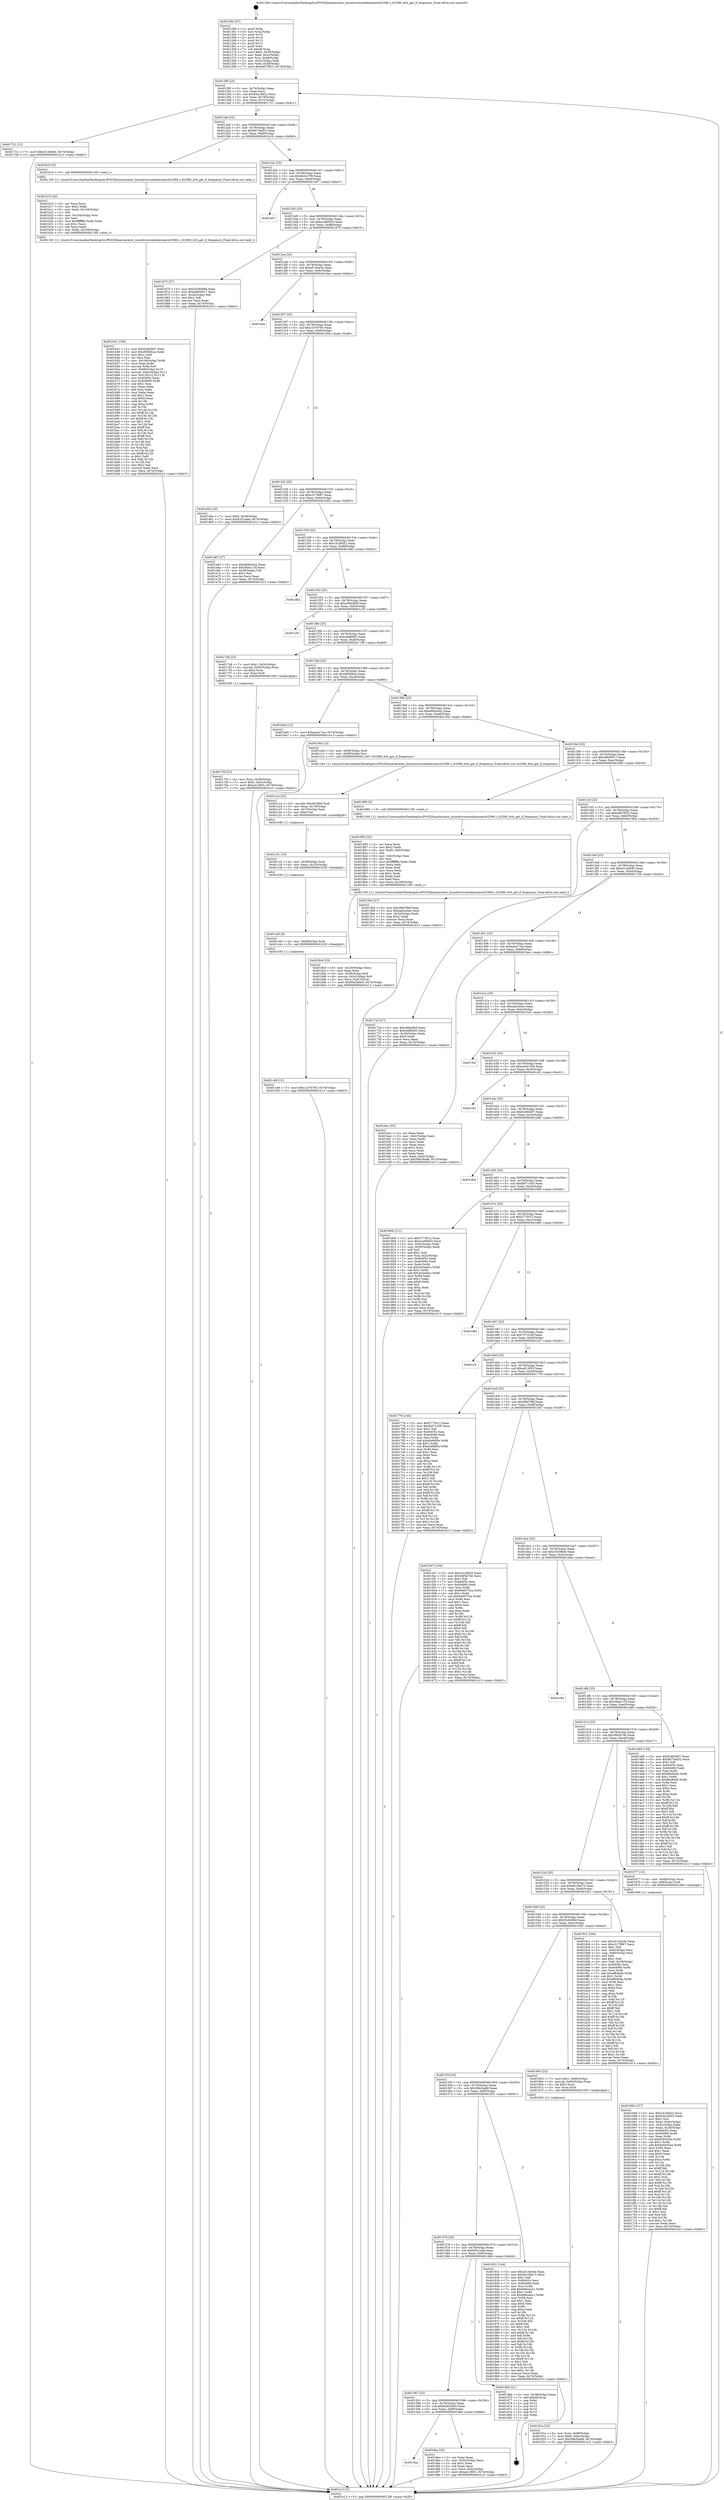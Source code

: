 digraph "0x401260" {
  label = "0x401260 (/mnt/c/Users/mathe/Desktop/tcc/POCII/binaries/extr_linuxdriversmediatunersfc2580.c_fc2580_dvb_get_if_frequency_Final-ollvm.out::main(0))"
  labelloc = "t"
  node[shape=record]

  Entry [label="",width=0.3,height=0.3,shape=circle,fillcolor=black,style=filled]
  "0x40128f" [label="{
     0x40128f [23]\l
     | [instrs]\l
     &nbsp;&nbsp;0x40128f \<+3\>: mov -0x74(%rbp),%eax\l
     &nbsp;&nbsp;0x401292 \<+2\>: mov %eax,%ecx\l
     &nbsp;&nbsp;0x401294 \<+6\>: sub $0x83a16922,%ecx\l
     &nbsp;&nbsp;0x40129a \<+3\>: mov %eax,-0x78(%rbp)\l
     &nbsp;&nbsp;0x40129d \<+3\>: mov %ecx,-0x7c(%rbp)\l
     &nbsp;&nbsp;0x4012a0 \<+6\>: je 0000000000401721 \<main+0x4c1\>\l
  }"]
  "0x401721" [label="{
     0x401721 [12]\l
     | [instrs]\l
     &nbsp;&nbsp;0x401721 \<+7\>: movl $0xe314e0d0,-0x74(%rbp)\l
     &nbsp;&nbsp;0x401728 \<+5\>: jmp 0000000000401e13 \<main+0xbb3\>\l
  }"]
  "0x4012a6" [label="{
     0x4012a6 [22]\l
     | [instrs]\l
     &nbsp;&nbsp;0x4012a6 \<+5\>: jmp 00000000004012ab \<main+0x4b\>\l
     &nbsp;&nbsp;0x4012ab \<+3\>: mov -0x78(%rbp),%eax\l
     &nbsp;&nbsp;0x4012ae \<+5\>: sub $0x8b73ad52,%eax\l
     &nbsp;&nbsp;0x4012b3 \<+3\>: mov %eax,-0x80(%rbp)\l
     &nbsp;&nbsp;0x4012b6 \<+6\>: je 0000000000401b10 \<main+0x8b0\>\l
  }"]
  Exit [label="",width=0.3,height=0.3,shape=circle,fillcolor=black,style=filled,peripheries=2]
  "0x401b10" [label="{
     0x401b10 [5]\l
     | [instrs]\l
     &nbsp;&nbsp;0x401b10 \<+5\>: call 0000000000401160 \<next_i\>\l
     | [calls]\l
     &nbsp;&nbsp;0x401160 \{1\} (/mnt/c/Users/mathe/Desktop/tcc/POCII/binaries/extr_linuxdriversmediatunersfc2580.c_fc2580_dvb_get_if_frequency_Final-ollvm.out::next_i)\l
  }"]
  "0x4012bc" [label="{
     0x4012bc [25]\l
     | [instrs]\l
     &nbsp;&nbsp;0x4012bc \<+5\>: jmp 00000000004012c1 \<main+0x61\>\l
     &nbsp;&nbsp;0x4012c1 \<+3\>: mov -0x78(%rbp),%eax\l
     &nbsp;&nbsp;0x4012c4 \<+5\>: sub $0x8d3c27f9,%eax\l
     &nbsp;&nbsp;0x4012c9 \<+6\>: mov %eax,-0x84(%rbp)\l
     &nbsp;&nbsp;0x4012cf \<+6\>: je 0000000000401e07 \<main+0xba7\>\l
  }"]
  "0x401c49" [label="{
     0x401c49 [12]\l
     | [instrs]\l
     &nbsp;&nbsp;0x401c49 \<+7\>: movl $0xc1b76793,-0x74(%rbp)\l
     &nbsp;&nbsp;0x401c50 \<+5\>: jmp 0000000000401e13 \<main+0xbb3\>\l
  }"]
  "0x401e07" [label="{
     0x401e07\l
  }", style=dashed]
  "0x4012d5" [label="{
     0x4012d5 [25]\l
     | [instrs]\l
     &nbsp;&nbsp;0x4012d5 \<+5\>: jmp 00000000004012da \<main+0x7a\>\l
     &nbsp;&nbsp;0x4012da \<+3\>: mov -0x78(%rbp),%eax\l
     &nbsp;&nbsp;0x4012dd \<+5\>: sub $0xa1a80820,%eax\l
     &nbsp;&nbsp;0x4012e2 \<+6\>: mov %eax,-0x88(%rbp)\l
     &nbsp;&nbsp;0x4012e8 \<+6\>: je 0000000000401875 \<main+0x615\>\l
  }"]
  "0x401c40" [label="{
     0x401c40 [9]\l
     | [instrs]\l
     &nbsp;&nbsp;0x401c40 \<+4\>: mov -0x68(%rbp),%rdi\l
     &nbsp;&nbsp;0x401c44 \<+5\>: call 0000000000401030 \<free@plt\>\l
     | [calls]\l
     &nbsp;&nbsp;0x401030 \{1\} (unknown)\l
  }"]
  "0x401875" [label="{
     0x401875 [27]\l
     | [instrs]\l
     &nbsp;&nbsp;0x401875 \<+5\>: mov $0x55c8408d,%eax\l
     &nbsp;&nbsp;0x40187a \<+5\>: mov $0xd4600617,%ecx\l
     &nbsp;&nbsp;0x40187f \<+3\>: mov -0x2a(%rbp),%dl\l
     &nbsp;&nbsp;0x401882 \<+3\>: test $0x1,%dl\l
     &nbsp;&nbsp;0x401885 \<+3\>: cmovne %ecx,%eax\l
     &nbsp;&nbsp;0x401888 \<+3\>: mov %eax,-0x74(%rbp)\l
     &nbsp;&nbsp;0x40188b \<+5\>: jmp 0000000000401e13 \<main+0xbb3\>\l
  }"]
  "0x4012ee" [label="{
     0x4012ee [25]\l
     | [instrs]\l
     &nbsp;&nbsp;0x4012ee \<+5\>: jmp 00000000004012f3 \<main+0x93\>\l
     &nbsp;&nbsp;0x4012f3 \<+3\>: mov -0x78(%rbp),%eax\l
     &nbsp;&nbsp;0x4012f6 \<+5\>: sub $0xa515e43e,%eax\l
     &nbsp;&nbsp;0x4012fb \<+6\>: mov %eax,-0x8c(%rbp)\l
     &nbsp;&nbsp;0x401301 \<+6\>: je 0000000000401daa \<main+0xb4a\>\l
  }"]
  "0x401c31" [label="{
     0x401c31 [15]\l
     | [instrs]\l
     &nbsp;&nbsp;0x401c31 \<+4\>: mov -0x58(%rbp),%rdi\l
     &nbsp;&nbsp;0x401c35 \<+6\>: mov %eax,-0x10c(%rbp)\l
     &nbsp;&nbsp;0x401c3b \<+5\>: call 0000000000401030 \<free@plt\>\l
     | [calls]\l
     &nbsp;&nbsp;0x401030 \{1\} (unknown)\l
  }"]
  "0x401daa" [label="{
     0x401daa\l
  }", style=dashed]
  "0x401307" [label="{
     0x401307 [25]\l
     | [instrs]\l
     &nbsp;&nbsp;0x401307 \<+5\>: jmp 000000000040130c \<main+0xac\>\l
     &nbsp;&nbsp;0x40130c \<+3\>: mov -0x78(%rbp),%eax\l
     &nbsp;&nbsp;0x40130f \<+5\>: sub $0xc1b76793,%eax\l
     &nbsp;&nbsp;0x401314 \<+6\>: mov %eax,-0x90(%rbp)\l
     &nbsp;&nbsp;0x40131a \<+6\>: je 0000000000401d5a \<main+0xafa\>\l
  }"]
  "0x401c1a" [label="{
     0x401c1a [23]\l
     | [instrs]\l
     &nbsp;&nbsp;0x401c1a \<+10\>: movabs $0x4020b6,%rdi\l
     &nbsp;&nbsp;0x401c24 \<+3\>: mov %eax,-0x70(%rbp)\l
     &nbsp;&nbsp;0x401c27 \<+3\>: mov -0x70(%rbp),%esi\l
     &nbsp;&nbsp;0x401c2a \<+2\>: mov $0x0,%al\l
     &nbsp;&nbsp;0x401c2c \<+5\>: call 0000000000401040 \<printf@plt\>\l
     | [calls]\l
     &nbsp;&nbsp;0x401040 \{1\} (unknown)\l
  }"]
  "0x401d5a" [label="{
     0x401d5a [19]\l
     | [instrs]\l
     &nbsp;&nbsp;0x401d5a \<+7\>: movl $0x0,-0x38(%rbp)\l
     &nbsp;&nbsp;0x401d61 \<+7\>: movl $0x62f1cada,-0x74(%rbp)\l
     &nbsp;&nbsp;0x401d68 \<+5\>: jmp 0000000000401e13 \<main+0xbb3\>\l
  }"]
  "0x401320" [label="{
     0x401320 [25]\l
     | [instrs]\l
     &nbsp;&nbsp;0x401320 \<+5\>: jmp 0000000000401325 \<main+0xc5\>\l
     &nbsp;&nbsp;0x401325 \<+3\>: mov -0x78(%rbp),%eax\l
     &nbsp;&nbsp;0x401328 \<+5\>: sub $0xc217f687,%eax\l
     &nbsp;&nbsp;0x40132d \<+6\>: mov %eax,-0x94(%rbp)\l
     &nbsp;&nbsp;0x401333 \<+6\>: je 0000000000401a65 \<main+0x805\>\l
  }"]
  "0x401b41" [label="{
     0x401b41 [159]\l
     | [instrs]\l
     &nbsp;&nbsp;0x401b41 \<+5\>: mov $0xf2483b97,%ecx\l
     &nbsp;&nbsp;0x401b46 \<+5\>: mov $0xd0f26bca,%edx\l
     &nbsp;&nbsp;0x401b4b \<+3\>: mov $0x1,%dil\l
     &nbsp;&nbsp;0x401b4e \<+2\>: xor %esi,%esi\l
     &nbsp;&nbsp;0x401b50 \<+7\>: mov -0x108(%rbp),%r8d\l
     &nbsp;&nbsp;0x401b57 \<+4\>: imul %eax,%r8d\l
     &nbsp;&nbsp;0x401b5b \<+3\>: movslq %r8d,%r9\l
     &nbsp;&nbsp;0x401b5e \<+4\>: mov -0x68(%rbp),%r10\l
     &nbsp;&nbsp;0x401b62 \<+4\>: movslq -0x6c(%rbp),%r11\l
     &nbsp;&nbsp;0x401b66 \<+4\>: mov %r9,(%r10,%r11,8)\l
     &nbsp;&nbsp;0x401b6a \<+7\>: mov 0x40405c,%eax\l
     &nbsp;&nbsp;0x401b71 \<+8\>: mov 0x404060,%r8d\l
     &nbsp;&nbsp;0x401b79 \<+3\>: sub $0x1,%esi\l
     &nbsp;&nbsp;0x401b7c \<+2\>: mov %eax,%ebx\l
     &nbsp;&nbsp;0x401b7e \<+2\>: add %esi,%ebx\l
     &nbsp;&nbsp;0x401b80 \<+3\>: imul %ebx,%eax\l
     &nbsp;&nbsp;0x401b83 \<+3\>: and $0x1,%eax\l
     &nbsp;&nbsp;0x401b86 \<+3\>: cmp $0x0,%eax\l
     &nbsp;&nbsp;0x401b89 \<+4\>: sete %r14b\l
     &nbsp;&nbsp;0x401b8d \<+4\>: cmp $0xa,%r8d\l
     &nbsp;&nbsp;0x401b91 \<+4\>: setl %r15b\l
     &nbsp;&nbsp;0x401b95 \<+3\>: mov %r14b,%r12b\l
     &nbsp;&nbsp;0x401b98 \<+4\>: xor $0xff,%r12b\l
     &nbsp;&nbsp;0x401b9c \<+3\>: mov %r15b,%r13b\l
     &nbsp;&nbsp;0x401b9f \<+4\>: xor $0xff,%r13b\l
     &nbsp;&nbsp;0x401ba3 \<+4\>: xor $0x1,%dil\l
     &nbsp;&nbsp;0x401ba7 \<+3\>: mov %r12b,%al\l
     &nbsp;&nbsp;0x401baa \<+2\>: and $0xff,%al\l
     &nbsp;&nbsp;0x401bac \<+3\>: and %dil,%r14b\l
     &nbsp;&nbsp;0x401baf \<+3\>: mov %r13b,%sil\l
     &nbsp;&nbsp;0x401bb2 \<+4\>: and $0xff,%sil\l
     &nbsp;&nbsp;0x401bb6 \<+3\>: and %dil,%r15b\l
     &nbsp;&nbsp;0x401bb9 \<+3\>: or %r14b,%al\l
     &nbsp;&nbsp;0x401bbc \<+3\>: or %r15b,%sil\l
     &nbsp;&nbsp;0x401bbf \<+3\>: xor %sil,%al\l
     &nbsp;&nbsp;0x401bc2 \<+3\>: or %r13b,%r12b\l
     &nbsp;&nbsp;0x401bc5 \<+4\>: xor $0xff,%r12b\l
     &nbsp;&nbsp;0x401bc9 \<+4\>: or $0x1,%dil\l
     &nbsp;&nbsp;0x401bcd \<+3\>: and %dil,%r12b\l
     &nbsp;&nbsp;0x401bd0 \<+3\>: or %r12b,%al\l
     &nbsp;&nbsp;0x401bd3 \<+2\>: test $0x1,%al\l
     &nbsp;&nbsp;0x401bd5 \<+3\>: cmovne %edx,%ecx\l
     &nbsp;&nbsp;0x401bd8 \<+3\>: mov %ecx,-0x74(%rbp)\l
     &nbsp;&nbsp;0x401bdb \<+5\>: jmp 0000000000401e13 \<main+0xbb3\>\l
  }"]
  "0x401a65" [label="{
     0x401a65 [27]\l
     | [instrs]\l
     &nbsp;&nbsp;0x401a65 \<+5\>: mov $0xd0fb4442,%eax\l
     &nbsp;&nbsp;0x401a6a \<+5\>: mov $0x36ee115f,%ecx\l
     &nbsp;&nbsp;0x401a6f \<+3\>: mov -0x29(%rbp),%dl\l
     &nbsp;&nbsp;0x401a72 \<+3\>: test $0x1,%dl\l
     &nbsp;&nbsp;0x401a75 \<+3\>: cmovne %ecx,%eax\l
     &nbsp;&nbsp;0x401a78 \<+3\>: mov %eax,-0x74(%rbp)\l
     &nbsp;&nbsp;0x401a7b \<+5\>: jmp 0000000000401e13 \<main+0xbb3\>\l
  }"]
  "0x401339" [label="{
     0x401339 [25]\l
     | [instrs]\l
     &nbsp;&nbsp;0x401339 \<+5\>: jmp 000000000040133e \<main+0xde\>\l
     &nbsp;&nbsp;0x40133e \<+3\>: mov -0x78(%rbp),%eax\l
     &nbsp;&nbsp;0x401341 \<+5\>: sub $0xc3c28d32,%eax\l
     &nbsp;&nbsp;0x401346 \<+6\>: mov %eax,-0x98(%rbp)\l
     &nbsp;&nbsp;0x40134c \<+6\>: je 0000000000401d82 \<main+0xb22\>\l
  }"]
  "0x401b15" [label="{
     0x401b15 [44]\l
     | [instrs]\l
     &nbsp;&nbsp;0x401b15 \<+2\>: xor %ecx,%ecx\l
     &nbsp;&nbsp;0x401b17 \<+5\>: mov $0x2,%edx\l
     &nbsp;&nbsp;0x401b1c \<+6\>: mov %edx,-0x104(%rbp)\l
     &nbsp;&nbsp;0x401b22 \<+1\>: cltd\l
     &nbsp;&nbsp;0x401b23 \<+6\>: mov -0x104(%rbp),%esi\l
     &nbsp;&nbsp;0x401b29 \<+2\>: idiv %esi\l
     &nbsp;&nbsp;0x401b2b \<+6\>: imul $0xfffffffe,%edx,%edx\l
     &nbsp;&nbsp;0x401b31 \<+3\>: sub $0x1,%ecx\l
     &nbsp;&nbsp;0x401b34 \<+2\>: sub %ecx,%edx\l
     &nbsp;&nbsp;0x401b36 \<+6\>: mov %edx,-0x108(%rbp)\l
     &nbsp;&nbsp;0x401b3c \<+5\>: call 0000000000401160 \<next_i\>\l
     | [calls]\l
     &nbsp;&nbsp;0x401160 \{1\} (/mnt/c/Users/mathe/Desktop/tcc/POCII/binaries/extr_linuxdriversmediatunersfc2580.c_fc2580_dvb_get_if_frequency_Final-ollvm.out::next_i)\l
  }"]
  "0x401d82" [label="{
     0x401d82\l
  }", style=dashed]
  "0x401352" [label="{
     0x401352 [25]\l
     | [instrs]\l
     &nbsp;&nbsp;0x401352 \<+5\>: jmp 0000000000401357 \<main+0xf7\>\l
     &nbsp;&nbsp;0x401357 \<+3\>: mov -0x78(%rbp),%eax\l
     &nbsp;&nbsp;0x40135a \<+5\>: sub $0xc6fdc8b9,%eax\l
     &nbsp;&nbsp;0x40135f \<+6\>: mov %eax,-0x9c(%rbp)\l
     &nbsp;&nbsp;0x401365 \<+6\>: je 0000000000401c55 \<main+0x9f5\>\l
  }"]
  "0x40191a" [label="{
     0x40191a [23]\l
     | [instrs]\l
     &nbsp;&nbsp;0x40191a \<+4\>: mov %rax,-0x68(%rbp)\l
     &nbsp;&nbsp;0x40191e \<+7\>: movl $0x0,-0x6c(%rbp)\l
     &nbsp;&nbsp;0x401925 \<+7\>: movl $0x58b26a68,-0x74(%rbp)\l
     &nbsp;&nbsp;0x40192c \<+5\>: jmp 0000000000401e13 \<main+0xbb3\>\l
  }"]
  "0x401c55" [label="{
     0x401c55\l
  }", style=dashed]
  "0x40136b" [label="{
     0x40136b [25]\l
     | [instrs]\l
     &nbsp;&nbsp;0x40136b \<+5\>: jmp 0000000000401370 \<main+0x110\>\l
     &nbsp;&nbsp;0x401370 \<+3\>: mov -0x78(%rbp),%eax\l
     &nbsp;&nbsp;0x401373 \<+5\>: sub $0xcd4fb693,%eax\l
     &nbsp;&nbsp;0x401378 \<+6\>: mov %eax,-0xa0(%rbp)\l
     &nbsp;&nbsp;0x40137e \<+6\>: je 0000000000401748 \<main+0x4e8\>\l
  }"]
  "0x4015aa" [label="{
     0x4015aa\l
  }", style=dashed]
  "0x401748" [label="{
     0x401748 [23]\l
     | [instrs]\l
     &nbsp;&nbsp;0x401748 \<+7\>: movl $0x1,-0x50(%rbp)\l
     &nbsp;&nbsp;0x40174f \<+4\>: movslq -0x50(%rbp),%rax\l
     &nbsp;&nbsp;0x401753 \<+4\>: shl $0x2,%rax\l
     &nbsp;&nbsp;0x401757 \<+3\>: mov %rax,%rdi\l
     &nbsp;&nbsp;0x40175a \<+5\>: call 0000000000401050 \<malloc@plt\>\l
     | [calls]\l
     &nbsp;&nbsp;0x401050 \{1\} (unknown)\l
  }"]
  "0x401384" [label="{
     0x401384 [25]\l
     | [instrs]\l
     &nbsp;&nbsp;0x401384 \<+5\>: jmp 0000000000401389 \<main+0x129\>\l
     &nbsp;&nbsp;0x401389 \<+3\>: mov -0x78(%rbp),%eax\l
     &nbsp;&nbsp;0x40138c \<+5\>: sub $0xd0f26bca,%eax\l
     &nbsp;&nbsp;0x401391 \<+6\>: mov %eax,-0xa4(%rbp)\l
     &nbsp;&nbsp;0x401397 \<+6\>: je 0000000000401be0 \<main+0x980\>\l
  }"]
  "0x4018ea" [label="{
     0x4018ea [25]\l
     | [instrs]\l
     &nbsp;&nbsp;0x4018ea \<+2\>: xor %eax,%eax\l
     &nbsp;&nbsp;0x4018ec \<+3\>: mov -0x5c(%rbp),%ecx\l
     &nbsp;&nbsp;0x4018ef \<+3\>: sub $0x1,%eax\l
     &nbsp;&nbsp;0x4018f2 \<+2\>: sub %eax,%ecx\l
     &nbsp;&nbsp;0x4018f4 \<+3\>: mov %ecx,-0x5c(%rbp)\l
     &nbsp;&nbsp;0x4018f7 \<+7\>: movl $0xad13855,-0x74(%rbp)\l
     &nbsp;&nbsp;0x4018fe \<+5\>: jmp 0000000000401e13 \<main+0xbb3\>\l
  }"]
  "0x401be0" [label="{
     0x401be0 [12]\l
     | [instrs]\l
     &nbsp;&nbsp;0x401be0 \<+7\>: movl $0xeace17ae,-0x74(%rbp)\l
     &nbsp;&nbsp;0x401be7 \<+5\>: jmp 0000000000401e13 \<main+0xbb3\>\l
  }"]
  "0x40139d" [label="{
     0x40139d [25]\l
     | [instrs]\l
     &nbsp;&nbsp;0x40139d \<+5\>: jmp 00000000004013a2 \<main+0x142\>\l
     &nbsp;&nbsp;0x4013a2 \<+3\>: mov -0x78(%rbp),%eax\l
     &nbsp;&nbsp;0x4013a5 \<+5\>: sub $0xd0fb4442,%eax\l
     &nbsp;&nbsp;0x4013aa \<+6\>: mov %eax,-0xa8(%rbp)\l
     &nbsp;&nbsp;0x4013b0 \<+6\>: je 0000000000401c0d \<main+0x9ad\>\l
  }"]
  "0x401591" [label="{
     0x401591 [25]\l
     | [instrs]\l
     &nbsp;&nbsp;0x401591 \<+5\>: jmp 0000000000401596 \<main+0x336\>\l
     &nbsp;&nbsp;0x401596 \<+3\>: mov -0x78(%rbp),%eax\l
     &nbsp;&nbsp;0x401599 \<+5\>: sub $0x64d3b0e5,%eax\l
     &nbsp;&nbsp;0x40159e \<+6\>: mov %eax,-0xf8(%rbp)\l
     &nbsp;&nbsp;0x4015a4 \<+6\>: je 00000000004018ea \<main+0x68a\>\l
  }"]
  "0x401c0d" [label="{
     0x401c0d [13]\l
     | [instrs]\l
     &nbsp;&nbsp;0x401c0d \<+4\>: mov -0x58(%rbp),%rdi\l
     &nbsp;&nbsp;0x401c11 \<+4\>: mov -0x68(%rbp),%rsi\l
     &nbsp;&nbsp;0x401c15 \<+5\>: call 0000000000401240 \<fc2580_dvb_get_if_frequency\>\l
     | [calls]\l
     &nbsp;&nbsp;0x401240 \{1\} (/mnt/c/Users/mathe/Desktop/tcc/POCII/binaries/extr_linuxdriversmediatunersfc2580.c_fc2580_dvb_get_if_frequency_Final-ollvm.out::fc2580_dvb_get_if_frequency)\l
  }"]
  "0x4013b6" [label="{
     0x4013b6 [25]\l
     | [instrs]\l
     &nbsp;&nbsp;0x4013b6 \<+5\>: jmp 00000000004013bb \<main+0x15b\>\l
     &nbsp;&nbsp;0x4013bb \<+3\>: mov -0x78(%rbp),%eax\l
     &nbsp;&nbsp;0x4013be \<+5\>: sub $0xd4600617,%eax\l
     &nbsp;&nbsp;0x4013c3 \<+6\>: mov %eax,-0xac(%rbp)\l
     &nbsp;&nbsp;0x4013c9 \<+6\>: je 0000000000401890 \<main+0x630\>\l
  }"]
  "0x401d6d" [label="{
     0x401d6d [21]\l
     | [instrs]\l
     &nbsp;&nbsp;0x401d6d \<+3\>: mov -0x38(%rbp),%eax\l
     &nbsp;&nbsp;0x401d70 \<+7\>: add $0xe8,%rsp\l
     &nbsp;&nbsp;0x401d77 \<+1\>: pop %rbx\l
     &nbsp;&nbsp;0x401d78 \<+2\>: pop %r12\l
     &nbsp;&nbsp;0x401d7a \<+2\>: pop %r13\l
     &nbsp;&nbsp;0x401d7c \<+2\>: pop %r14\l
     &nbsp;&nbsp;0x401d7e \<+2\>: pop %r15\l
     &nbsp;&nbsp;0x401d80 \<+1\>: pop %rbp\l
     &nbsp;&nbsp;0x401d81 \<+1\>: ret\l
  }"]
  "0x401890" [label="{
     0x401890 [5]\l
     | [instrs]\l
     &nbsp;&nbsp;0x401890 \<+5\>: call 0000000000401160 \<next_i\>\l
     | [calls]\l
     &nbsp;&nbsp;0x401160 \{1\} (/mnt/c/Users/mathe/Desktop/tcc/POCII/binaries/extr_linuxdriversmediatunersfc2580.c_fc2580_dvb_get_if_frequency_Final-ollvm.out::next_i)\l
  }"]
  "0x4013cf" [label="{
     0x4013cf [25]\l
     | [instrs]\l
     &nbsp;&nbsp;0x4013cf \<+5\>: jmp 00000000004013d4 \<main+0x174\>\l
     &nbsp;&nbsp;0x4013d4 \<+3\>: mov -0x78(%rbp),%eax\l
     &nbsp;&nbsp;0x4013d7 \<+5\>: sub $0xd467f923,%eax\l
     &nbsp;&nbsp;0x4013dc \<+6\>: mov %eax,-0xb0(%rbp)\l
     &nbsp;&nbsp;0x4013e2 \<+6\>: je 00000000004015b4 \<main+0x354\>\l
  }"]
  "0x401578" [label="{
     0x401578 [25]\l
     | [instrs]\l
     &nbsp;&nbsp;0x401578 \<+5\>: jmp 000000000040157d \<main+0x31d\>\l
     &nbsp;&nbsp;0x40157d \<+3\>: mov -0x78(%rbp),%eax\l
     &nbsp;&nbsp;0x401580 \<+5\>: sub $0x62f1cada,%eax\l
     &nbsp;&nbsp;0x401585 \<+6\>: mov %eax,-0xf4(%rbp)\l
     &nbsp;&nbsp;0x40158b \<+6\>: je 0000000000401d6d \<main+0xb0d\>\l
  }"]
  "0x4015b4" [label="{
     0x4015b4 [27]\l
     | [instrs]\l
     &nbsp;&nbsp;0x4015b4 \<+5\>: mov $0x2f6d78bf,%eax\l
     &nbsp;&nbsp;0x4015b9 \<+5\>: mov $0xeadc42ee,%ecx\l
     &nbsp;&nbsp;0x4015be \<+3\>: mov -0x34(%rbp),%edx\l
     &nbsp;&nbsp;0x4015c1 \<+3\>: cmp $0x2,%edx\l
     &nbsp;&nbsp;0x4015c4 \<+3\>: cmovne %ecx,%eax\l
     &nbsp;&nbsp;0x4015c7 \<+3\>: mov %eax,-0x74(%rbp)\l
     &nbsp;&nbsp;0x4015ca \<+5\>: jmp 0000000000401e13 \<main+0xbb3\>\l
  }"]
  "0x4013e8" [label="{
     0x4013e8 [25]\l
     | [instrs]\l
     &nbsp;&nbsp;0x4013e8 \<+5\>: jmp 00000000004013ed \<main+0x18d\>\l
     &nbsp;&nbsp;0x4013ed \<+3\>: mov -0x78(%rbp),%eax\l
     &nbsp;&nbsp;0x4013f0 \<+5\>: sub $0xe314e0d0,%eax\l
     &nbsp;&nbsp;0x4013f5 \<+6\>: mov %eax,-0xb4(%rbp)\l
     &nbsp;&nbsp;0x4013fb \<+6\>: je 000000000040172d \<main+0x4cd\>\l
  }"]
  "0x401e13" [label="{
     0x401e13 [5]\l
     | [instrs]\l
     &nbsp;&nbsp;0x401e13 \<+5\>: jmp 000000000040128f \<main+0x2f\>\l
  }"]
  "0x401260" [label="{
     0x401260 [47]\l
     | [instrs]\l
     &nbsp;&nbsp;0x401260 \<+1\>: push %rbp\l
     &nbsp;&nbsp;0x401261 \<+3\>: mov %rsp,%rbp\l
     &nbsp;&nbsp;0x401264 \<+2\>: push %r15\l
     &nbsp;&nbsp;0x401266 \<+2\>: push %r14\l
     &nbsp;&nbsp;0x401268 \<+2\>: push %r13\l
     &nbsp;&nbsp;0x40126a \<+2\>: push %r12\l
     &nbsp;&nbsp;0x40126c \<+1\>: push %rbx\l
     &nbsp;&nbsp;0x40126d \<+7\>: sub $0xe8,%rsp\l
     &nbsp;&nbsp;0x401274 \<+7\>: movl $0x0,-0x38(%rbp)\l
     &nbsp;&nbsp;0x40127b \<+3\>: mov %edi,-0x3c(%rbp)\l
     &nbsp;&nbsp;0x40127e \<+4\>: mov %rsi,-0x48(%rbp)\l
     &nbsp;&nbsp;0x401282 \<+3\>: mov -0x3c(%rbp),%edi\l
     &nbsp;&nbsp;0x401285 \<+3\>: mov %edi,-0x34(%rbp)\l
     &nbsp;&nbsp;0x401288 \<+7\>: movl $0xd467f923,-0x74(%rbp)\l
  }"]
  "0x401931" [label="{
     0x401931 [144]\l
     | [instrs]\l
     &nbsp;&nbsp;0x401931 \<+5\>: mov $0xa515e43e,%eax\l
     &nbsp;&nbsp;0x401936 \<+5\>: mov $0x4b10ba73,%ecx\l
     &nbsp;&nbsp;0x40193b \<+2\>: mov $0x1,%dl\l
     &nbsp;&nbsp;0x40193d \<+7\>: mov 0x40405c,%esi\l
     &nbsp;&nbsp;0x401944 \<+7\>: mov 0x404060,%edi\l
     &nbsp;&nbsp;0x40194b \<+3\>: mov %esi,%r8d\l
     &nbsp;&nbsp;0x40194e \<+7\>: add $0x66dcea21,%r8d\l
     &nbsp;&nbsp;0x401955 \<+4\>: sub $0x1,%r8d\l
     &nbsp;&nbsp;0x401959 \<+7\>: sub $0x66dcea21,%r8d\l
     &nbsp;&nbsp;0x401960 \<+4\>: imul %r8d,%esi\l
     &nbsp;&nbsp;0x401964 \<+3\>: and $0x1,%esi\l
     &nbsp;&nbsp;0x401967 \<+3\>: cmp $0x0,%esi\l
     &nbsp;&nbsp;0x40196a \<+4\>: sete %r9b\l
     &nbsp;&nbsp;0x40196e \<+3\>: cmp $0xa,%edi\l
     &nbsp;&nbsp;0x401971 \<+4\>: setl %r10b\l
     &nbsp;&nbsp;0x401975 \<+3\>: mov %r9b,%r11b\l
     &nbsp;&nbsp;0x401978 \<+4\>: xor $0xff,%r11b\l
     &nbsp;&nbsp;0x40197c \<+3\>: mov %r10b,%bl\l
     &nbsp;&nbsp;0x40197f \<+3\>: xor $0xff,%bl\l
     &nbsp;&nbsp;0x401982 \<+3\>: xor $0x1,%dl\l
     &nbsp;&nbsp;0x401985 \<+3\>: mov %r11b,%r14b\l
     &nbsp;&nbsp;0x401988 \<+4\>: and $0xff,%r14b\l
     &nbsp;&nbsp;0x40198c \<+3\>: and %dl,%r9b\l
     &nbsp;&nbsp;0x40198f \<+3\>: mov %bl,%r15b\l
     &nbsp;&nbsp;0x401992 \<+4\>: and $0xff,%r15b\l
     &nbsp;&nbsp;0x401996 \<+3\>: and %dl,%r10b\l
     &nbsp;&nbsp;0x401999 \<+3\>: or %r9b,%r14b\l
     &nbsp;&nbsp;0x40199c \<+3\>: or %r10b,%r15b\l
     &nbsp;&nbsp;0x40199f \<+3\>: xor %r15b,%r14b\l
     &nbsp;&nbsp;0x4019a2 \<+3\>: or %bl,%r11b\l
     &nbsp;&nbsp;0x4019a5 \<+4\>: xor $0xff,%r11b\l
     &nbsp;&nbsp;0x4019a9 \<+3\>: or $0x1,%dl\l
     &nbsp;&nbsp;0x4019ac \<+3\>: and %dl,%r11b\l
     &nbsp;&nbsp;0x4019af \<+3\>: or %r11b,%r14b\l
     &nbsp;&nbsp;0x4019b2 \<+4\>: test $0x1,%r14b\l
     &nbsp;&nbsp;0x4019b6 \<+3\>: cmovne %ecx,%eax\l
     &nbsp;&nbsp;0x4019b9 \<+3\>: mov %eax,-0x74(%rbp)\l
     &nbsp;&nbsp;0x4019bc \<+5\>: jmp 0000000000401e13 \<main+0xbb3\>\l
  }"]
  "0x40172d" [label="{
     0x40172d [27]\l
     | [instrs]\l
     &nbsp;&nbsp;0x40172d \<+5\>: mov $0xc6fdc8b9,%eax\l
     &nbsp;&nbsp;0x401732 \<+5\>: mov $0xcd4fb693,%ecx\l
     &nbsp;&nbsp;0x401737 \<+3\>: mov -0x30(%rbp),%edx\l
     &nbsp;&nbsp;0x40173a \<+3\>: cmp $0x0,%edx\l
     &nbsp;&nbsp;0x40173d \<+3\>: cmove %ecx,%eax\l
     &nbsp;&nbsp;0x401740 \<+3\>: mov %eax,-0x74(%rbp)\l
     &nbsp;&nbsp;0x401743 \<+5\>: jmp 0000000000401e13 \<main+0xbb3\>\l
  }"]
  "0x401401" [label="{
     0x401401 [25]\l
     | [instrs]\l
     &nbsp;&nbsp;0x401401 \<+5\>: jmp 0000000000401406 \<main+0x1a6\>\l
     &nbsp;&nbsp;0x401406 \<+3\>: mov -0x78(%rbp),%eax\l
     &nbsp;&nbsp;0x401409 \<+5\>: sub $0xeace17ae,%eax\l
     &nbsp;&nbsp;0x40140e \<+6\>: mov %eax,-0xb8(%rbp)\l
     &nbsp;&nbsp;0x401414 \<+6\>: je 0000000000401bec \<main+0x98c\>\l
  }"]
  "0x40155f" [label="{
     0x40155f [25]\l
     | [instrs]\l
     &nbsp;&nbsp;0x40155f \<+5\>: jmp 0000000000401564 \<main+0x304\>\l
     &nbsp;&nbsp;0x401564 \<+3\>: mov -0x78(%rbp),%eax\l
     &nbsp;&nbsp;0x401567 \<+5\>: sub $0x58b26a68,%eax\l
     &nbsp;&nbsp;0x40156c \<+6\>: mov %eax,-0xf0(%rbp)\l
     &nbsp;&nbsp;0x401572 \<+6\>: je 0000000000401931 \<main+0x6d1\>\l
  }"]
  "0x401bec" [label="{
     0x401bec [33]\l
     | [instrs]\l
     &nbsp;&nbsp;0x401bec \<+2\>: xor %eax,%eax\l
     &nbsp;&nbsp;0x401bee \<+3\>: mov -0x6c(%rbp),%ecx\l
     &nbsp;&nbsp;0x401bf1 \<+2\>: mov %eax,%edx\l
     &nbsp;&nbsp;0x401bf3 \<+2\>: sub %ecx,%edx\l
     &nbsp;&nbsp;0x401bf5 \<+2\>: mov %eax,%ecx\l
     &nbsp;&nbsp;0x401bf7 \<+3\>: sub $0x1,%ecx\l
     &nbsp;&nbsp;0x401bfa \<+2\>: add %ecx,%edx\l
     &nbsp;&nbsp;0x401bfc \<+2\>: sub %edx,%eax\l
     &nbsp;&nbsp;0x401bfe \<+3\>: mov %eax,-0x6c(%rbp)\l
     &nbsp;&nbsp;0x401c01 \<+7\>: movl $0x58b26a68,-0x74(%rbp)\l
     &nbsp;&nbsp;0x401c08 \<+5\>: jmp 0000000000401e13 \<main+0xbb3\>\l
  }"]
  "0x40141a" [label="{
     0x40141a [25]\l
     | [instrs]\l
     &nbsp;&nbsp;0x40141a \<+5\>: jmp 000000000040141f \<main+0x1bf\>\l
     &nbsp;&nbsp;0x40141f \<+3\>: mov -0x78(%rbp),%eax\l
     &nbsp;&nbsp;0x401422 \<+5\>: sub $0xeadc42ee,%eax\l
     &nbsp;&nbsp;0x401427 \<+6\>: mov %eax,-0xbc(%rbp)\l
     &nbsp;&nbsp;0x40142d \<+6\>: je 00000000004015cf \<main+0x36f\>\l
  }"]
  "0x401903" [label="{
     0x401903 [23]\l
     | [instrs]\l
     &nbsp;&nbsp;0x401903 \<+7\>: movl $0x1,-0x60(%rbp)\l
     &nbsp;&nbsp;0x40190a \<+4\>: movslq -0x60(%rbp),%rax\l
     &nbsp;&nbsp;0x40190e \<+4\>: shl $0x3,%rax\l
     &nbsp;&nbsp;0x401912 \<+3\>: mov %rax,%rdi\l
     &nbsp;&nbsp;0x401915 \<+5\>: call 0000000000401050 \<malloc@plt\>\l
     | [calls]\l
     &nbsp;&nbsp;0x401050 \{1\} (unknown)\l
  }"]
  "0x4015cf" [label="{
     0x4015cf\l
  }", style=dashed]
  "0x401433" [label="{
     0x401433 [25]\l
     | [instrs]\l
     &nbsp;&nbsp;0x401433 \<+5\>: jmp 0000000000401438 \<main+0x1d8\>\l
     &nbsp;&nbsp;0x401438 \<+3\>: mov -0x78(%rbp),%eax\l
     &nbsp;&nbsp;0x40143b \<+5\>: sub $0xeed41204,%eax\l
     &nbsp;&nbsp;0x401440 \<+6\>: mov %eax,-0xc0(%rbp)\l
     &nbsp;&nbsp;0x401446 \<+6\>: je 0000000000401c61 \<main+0xa01\>\l
  }"]
  "0x401546" [label="{
     0x401546 [25]\l
     | [instrs]\l
     &nbsp;&nbsp;0x401546 \<+5\>: jmp 000000000040154b \<main+0x2eb\>\l
     &nbsp;&nbsp;0x40154b \<+3\>: mov -0x78(%rbp),%eax\l
     &nbsp;&nbsp;0x40154e \<+5\>: sub $0x55c8408d,%eax\l
     &nbsp;&nbsp;0x401553 \<+6\>: mov %eax,-0xec(%rbp)\l
     &nbsp;&nbsp;0x401559 \<+6\>: je 0000000000401903 \<main+0x6a3\>\l
  }"]
  "0x401c61" [label="{
     0x401c61\l
  }", style=dashed]
  "0x40144c" [label="{
     0x40144c [25]\l
     | [instrs]\l
     &nbsp;&nbsp;0x40144c \<+5\>: jmp 0000000000401451 \<main+0x1f1\>\l
     &nbsp;&nbsp;0x401451 \<+3\>: mov -0x78(%rbp),%eax\l
     &nbsp;&nbsp;0x401454 \<+5\>: sub $0xf2483b97,%eax\l
     &nbsp;&nbsp;0x401459 \<+6\>: mov %eax,-0xc4(%rbp)\l
     &nbsp;&nbsp;0x40145f \<+6\>: je 0000000000401db6 \<main+0xb56\>\l
  }"]
  "0x4019c1" [label="{
     0x4019c1 [164]\l
     | [instrs]\l
     &nbsp;&nbsp;0x4019c1 \<+5\>: mov $0xa515e43e,%eax\l
     &nbsp;&nbsp;0x4019c6 \<+5\>: mov $0xc217f687,%ecx\l
     &nbsp;&nbsp;0x4019cb \<+2\>: mov $0x1,%dl\l
     &nbsp;&nbsp;0x4019cd \<+3\>: mov -0x6c(%rbp),%esi\l
     &nbsp;&nbsp;0x4019d0 \<+3\>: cmp -0x60(%rbp),%esi\l
     &nbsp;&nbsp;0x4019d3 \<+4\>: setl %dil\l
     &nbsp;&nbsp;0x4019d7 \<+4\>: and $0x1,%dil\l
     &nbsp;&nbsp;0x4019db \<+4\>: mov %dil,-0x29(%rbp)\l
     &nbsp;&nbsp;0x4019df \<+7\>: mov 0x40405c,%esi\l
     &nbsp;&nbsp;0x4019e6 \<+8\>: mov 0x404060,%r8d\l
     &nbsp;&nbsp;0x4019ee \<+3\>: mov %esi,%r9d\l
     &nbsp;&nbsp;0x4019f1 \<+7\>: add $0xaffc8c9a,%r9d\l
     &nbsp;&nbsp;0x4019f8 \<+4\>: sub $0x1,%r9d\l
     &nbsp;&nbsp;0x4019fc \<+7\>: sub $0xaffc8c9a,%r9d\l
     &nbsp;&nbsp;0x401a03 \<+4\>: imul %r9d,%esi\l
     &nbsp;&nbsp;0x401a07 \<+3\>: and $0x1,%esi\l
     &nbsp;&nbsp;0x401a0a \<+3\>: cmp $0x0,%esi\l
     &nbsp;&nbsp;0x401a0d \<+4\>: sete %dil\l
     &nbsp;&nbsp;0x401a11 \<+4\>: cmp $0xa,%r8d\l
     &nbsp;&nbsp;0x401a15 \<+4\>: setl %r10b\l
     &nbsp;&nbsp;0x401a19 \<+3\>: mov %dil,%r11b\l
     &nbsp;&nbsp;0x401a1c \<+4\>: xor $0xff,%r11b\l
     &nbsp;&nbsp;0x401a20 \<+3\>: mov %r10b,%bl\l
     &nbsp;&nbsp;0x401a23 \<+3\>: xor $0xff,%bl\l
     &nbsp;&nbsp;0x401a26 \<+3\>: xor $0x1,%dl\l
     &nbsp;&nbsp;0x401a29 \<+3\>: mov %r11b,%r14b\l
     &nbsp;&nbsp;0x401a2c \<+4\>: and $0xff,%r14b\l
     &nbsp;&nbsp;0x401a30 \<+3\>: and %dl,%dil\l
     &nbsp;&nbsp;0x401a33 \<+3\>: mov %bl,%r15b\l
     &nbsp;&nbsp;0x401a36 \<+4\>: and $0xff,%r15b\l
     &nbsp;&nbsp;0x401a3a \<+3\>: and %dl,%r10b\l
     &nbsp;&nbsp;0x401a3d \<+3\>: or %dil,%r14b\l
     &nbsp;&nbsp;0x401a40 \<+3\>: or %r10b,%r15b\l
     &nbsp;&nbsp;0x401a43 \<+3\>: xor %r15b,%r14b\l
     &nbsp;&nbsp;0x401a46 \<+3\>: or %bl,%r11b\l
     &nbsp;&nbsp;0x401a49 \<+4\>: xor $0xff,%r11b\l
     &nbsp;&nbsp;0x401a4d \<+3\>: or $0x1,%dl\l
     &nbsp;&nbsp;0x401a50 \<+3\>: and %dl,%r11b\l
     &nbsp;&nbsp;0x401a53 \<+3\>: or %r11b,%r14b\l
     &nbsp;&nbsp;0x401a56 \<+4\>: test $0x1,%r14b\l
     &nbsp;&nbsp;0x401a5a \<+3\>: cmovne %ecx,%eax\l
     &nbsp;&nbsp;0x401a5d \<+3\>: mov %eax,-0x74(%rbp)\l
     &nbsp;&nbsp;0x401a60 \<+5\>: jmp 0000000000401e13 \<main+0xbb3\>\l
  }"]
  "0x401db6" [label="{
     0x401db6\l
  }", style=dashed]
  "0x401465" [label="{
     0x401465 [25]\l
     | [instrs]\l
     &nbsp;&nbsp;0x401465 \<+5\>: jmp 000000000040146a \<main+0x20a\>\l
     &nbsp;&nbsp;0x40146a \<+3\>: mov -0x78(%rbp),%eax\l
     &nbsp;&nbsp;0x40146d \<+5\>: sub $0xfb971430,%eax\l
     &nbsp;&nbsp;0x401472 \<+6\>: mov %eax,-0xc8(%rbp)\l
     &nbsp;&nbsp;0x401478 \<+6\>: je 0000000000401806 \<main+0x5a6\>\l
  }"]
  "0x4018c9" [label="{
     0x4018c9 [33]\l
     | [instrs]\l
     &nbsp;&nbsp;0x4018c9 \<+6\>: mov -0x100(%rbp),%ecx\l
     &nbsp;&nbsp;0x4018cf \<+3\>: imul %eax,%ecx\l
     &nbsp;&nbsp;0x4018d2 \<+4\>: mov -0x58(%rbp),%r8\l
     &nbsp;&nbsp;0x4018d6 \<+4\>: movslq -0x5c(%rbp),%r9\l
     &nbsp;&nbsp;0x4018da \<+4\>: mov %ecx,(%r8,%r9,4)\l
     &nbsp;&nbsp;0x4018de \<+7\>: movl $0x64d3b0e5,-0x74(%rbp)\l
     &nbsp;&nbsp;0x4018e5 \<+5\>: jmp 0000000000401e13 \<main+0xbb3\>\l
  }"]
  "0x401806" [label="{
     0x401806 [111]\l
     | [instrs]\l
     &nbsp;&nbsp;0x401806 \<+5\>: mov $0x5775012,%eax\l
     &nbsp;&nbsp;0x40180b \<+5\>: mov $0xa1a80820,%ecx\l
     &nbsp;&nbsp;0x401810 \<+3\>: mov -0x5c(%rbp),%edx\l
     &nbsp;&nbsp;0x401813 \<+3\>: cmp -0x50(%rbp),%edx\l
     &nbsp;&nbsp;0x401816 \<+4\>: setl %sil\l
     &nbsp;&nbsp;0x40181a \<+4\>: and $0x1,%sil\l
     &nbsp;&nbsp;0x40181e \<+4\>: mov %sil,-0x2a(%rbp)\l
     &nbsp;&nbsp;0x401822 \<+7\>: mov 0x40405c,%edx\l
     &nbsp;&nbsp;0x401829 \<+7\>: mov 0x404060,%edi\l
     &nbsp;&nbsp;0x401830 \<+3\>: mov %edx,%r8d\l
     &nbsp;&nbsp;0x401833 \<+7\>: sub $0x3e2ba0cc,%r8d\l
     &nbsp;&nbsp;0x40183a \<+4\>: sub $0x1,%r8d\l
     &nbsp;&nbsp;0x40183e \<+7\>: add $0x3e2ba0cc,%r8d\l
     &nbsp;&nbsp;0x401845 \<+4\>: imul %r8d,%edx\l
     &nbsp;&nbsp;0x401849 \<+3\>: and $0x1,%edx\l
     &nbsp;&nbsp;0x40184c \<+3\>: cmp $0x0,%edx\l
     &nbsp;&nbsp;0x40184f \<+4\>: sete %sil\l
     &nbsp;&nbsp;0x401853 \<+3\>: cmp $0xa,%edi\l
     &nbsp;&nbsp;0x401856 \<+4\>: setl %r9b\l
     &nbsp;&nbsp;0x40185a \<+3\>: mov %sil,%r10b\l
     &nbsp;&nbsp;0x40185d \<+3\>: and %r9b,%r10b\l
     &nbsp;&nbsp;0x401860 \<+3\>: xor %r9b,%sil\l
     &nbsp;&nbsp;0x401863 \<+3\>: or %sil,%r10b\l
     &nbsp;&nbsp;0x401866 \<+4\>: test $0x1,%r10b\l
     &nbsp;&nbsp;0x40186a \<+3\>: cmovne %ecx,%eax\l
     &nbsp;&nbsp;0x40186d \<+3\>: mov %eax,-0x74(%rbp)\l
     &nbsp;&nbsp;0x401870 \<+5\>: jmp 0000000000401e13 \<main+0xbb3\>\l
  }"]
  "0x40147e" [label="{
     0x40147e [25]\l
     | [instrs]\l
     &nbsp;&nbsp;0x40147e \<+5\>: jmp 0000000000401483 \<main+0x223\>\l
     &nbsp;&nbsp;0x401483 \<+3\>: mov -0x78(%rbp),%eax\l
     &nbsp;&nbsp;0x401486 \<+5\>: sub $0x5775012,%eax\l
     &nbsp;&nbsp;0x40148b \<+6\>: mov %eax,-0xcc(%rbp)\l
     &nbsp;&nbsp;0x401491 \<+6\>: je 0000000000401d9e \<main+0xb3e\>\l
  }"]
  "0x401895" [label="{
     0x401895 [52]\l
     | [instrs]\l
     &nbsp;&nbsp;0x401895 \<+2\>: xor %ecx,%ecx\l
     &nbsp;&nbsp;0x401897 \<+5\>: mov $0x2,%edx\l
     &nbsp;&nbsp;0x40189c \<+6\>: mov %edx,-0xfc(%rbp)\l
     &nbsp;&nbsp;0x4018a2 \<+1\>: cltd\l
     &nbsp;&nbsp;0x4018a3 \<+6\>: mov -0xfc(%rbp),%esi\l
     &nbsp;&nbsp;0x4018a9 \<+2\>: idiv %esi\l
     &nbsp;&nbsp;0x4018ab \<+6\>: imul $0xfffffffe,%edx,%edx\l
     &nbsp;&nbsp;0x4018b1 \<+2\>: mov %ecx,%edi\l
     &nbsp;&nbsp;0x4018b3 \<+2\>: sub %edx,%edi\l
     &nbsp;&nbsp;0x4018b5 \<+2\>: mov %ecx,%edx\l
     &nbsp;&nbsp;0x4018b7 \<+3\>: sub $0x1,%edx\l
     &nbsp;&nbsp;0x4018ba \<+2\>: add %edx,%edi\l
     &nbsp;&nbsp;0x4018bc \<+2\>: sub %edi,%ecx\l
     &nbsp;&nbsp;0x4018be \<+6\>: mov %ecx,-0x100(%rbp)\l
     &nbsp;&nbsp;0x4018c4 \<+5\>: call 0000000000401160 \<next_i\>\l
     | [calls]\l
     &nbsp;&nbsp;0x401160 \{1\} (/mnt/c/Users/mathe/Desktop/tcc/POCII/binaries/extr_linuxdriversmediatunersfc2580.c_fc2580_dvb_get_if_frequency_Final-ollvm.out::next_i)\l
  }"]
  "0x401d9e" [label="{
     0x401d9e\l
  }", style=dashed]
  "0x401497" [label="{
     0x401497 [25]\l
     | [instrs]\l
     &nbsp;&nbsp;0x401497 \<+5\>: jmp 000000000040149c \<main+0x23c\>\l
     &nbsp;&nbsp;0x40149c \<+3\>: mov -0x78(%rbp),%eax\l
     &nbsp;&nbsp;0x40149f \<+5\>: sub $0x7573228,%eax\l
     &nbsp;&nbsp;0x4014a4 \<+6\>: mov %eax,-0xd0(%rbp)\l
     &nbsp;&nbsp;0x4014aa \<+6\>: je 0000000000401cf1 \<main+0xa91\>\l
  }"]
  "0x40175f" [label="{
     0x40175f [23]\l
     | [instrs]\l
     &nbsp;&nbsp;0x40175f \<+4\>: mov %rax,-0x58(%rbp)\l
     &nbsp;&nbsp;0x401763 \<+7\>: movl $0x0,-0x5c(%rbp)\l
     &nbsp;&nbsp;0x40176a \<+7\>: movl $0xad13855,-0x74(%rbp)\l
     &nbsp;&nbsp;0x401771 \<+5\>: jmp 0000000000401e13 \<main+0xbb3\>\l
  }"]
  "0x401cf1" [label="{
     0x401cf1\l
  }", style=dashed]
  "0x4014b0" [label="{
     0x4014b0 [25]\l
     | [instrs]\l
     &nbsp;&nbsp;0x4014b0 \<+5\>: jmp 00000000004014b5 \<main+0x255\>\l
     &nbsp;&nbsp;0x4014b5 \<+3\>: mov -0x78(%rbp),%eax\l
     &nbsp;&nbsp;0x4014b8 \<+5\>: sub $0xad13855,%eax\l
     &nbsp;&nbsp;0x4014bd \<+6\>: mov %eax,-0xd4(%rbp)\l
     &nbsp;&nbsp;0x4014c3 \<+6\>: je 0000000000401776 \<main+0x516\>\l
  }"]
  "0x401684" [label="{
     0x401684 [157]\l
     | [instrs]\l
     &nbsp;&nbsp;0x401684 \<+5\>: mov $0xc3c28d32,%ecx\l
     &nbsp;&nbsp;0x401689 \<+5\>: mov $0x83a16922,%edx\l
     &nbsp;&nbsp;0x40168e \<+3\>: mov $0x1,%sil\l
     &nbsp;&nbsp;0x401691 \<+3\>: mov %eax,-0x4c(%rbp)\l
     &nbsp;&nbsp;0x401694 \<+3\>: mov -0x4c(%rbp),%eax\l
     &nbsp;&nbsp;0x401697 \<+3\>: mov %eax,-0x30(%rbp)\l
     &nbsp;&nbsp;0x40169a \<+7\>: mov 0x40405c,%eax\l
     &nbsp;&nbsp;0x4016a1 \<+8\>: mov 0x404060,%r8d\l
     &nbsp;&nbsp;0x4016a9 \<+3\>: mov %eax,%r9d\l
     &nbsp;&nbsp;0x4016ac \<+7\>: sub $0x8c9435aa,%r9d\l
     &nbsp;&nbsp;0x4016b3 \<+4\>: sub $0x1,%r9d\l
     &nbsp;&nbsp;0x4016b7 \<+7\>: add $0x8c9435aa,%r9d\l
     &nbsp;&nbsp;0x4016be \<+4\>: imul %r9d,%eax\l
     &nbsp;&nbsp;0x4016c2 \<+3\>: and $0x1,%eax\l
     &nbsp;&nbsp;0x4016c5 \<+3\>: cmp $0x0,%eax\l
     &nbsp;&nbsp;0x4016c8 \<+4\>: sete %r10b\l
     &nbsp;&nbsp;0x4016cc \<+4\>: cmp $0xa,%r8d\l
     &nbsp;&nbsp;0x4016d0 \<+4\>: setl %r11b\l
     &nbsp;&nbsp;0x4016d4 \<+3\>: mov %r10b,%bl\l
     &nbsp;&nbsp;0x4016d7 \<+3\>: xor $0xff,%bl\l
     &nbsp;&nbsp;0x4016da \<+3\>: mov %r11b,%r14b\l
     &nbsp;&nbsp;0x4016dd \<+4\>: xor $0xff,%r14b\l
     &nbsp;&nbsp;0x4016e1 \<+4\>: xor $0x1,%sil\l
     &nbsp;&nbsp;0x4016e5 \<+3\>: mov %bl,%r15b\l
     &nbsp;&nbsp;0x4016e8 \<+4\>: and $0xff,%r15b\l
     &nbsp;&nbsp;0x4016ec \<+3\>: and %sil,%r10b\l
     &nbsp;&nbsp;0x4016ef \<+3\>: mov %r14b,%r12b\l
     &nbsp;&nbsp;0x4016f2 \<+4\>: and $0xff,%r12b\l
     &nbsp;&nbsp;0x4016f6 \<+3\>: and %sil,%r11b\l
     &nbsp;&nbsp;0x4016f9 \<+3\>: or %r10b,%r15b\l
     &nbsp;&nbsp;0x4016fc \<+3\>: or %r11b,%r12b\l
     &nbsp;&nbsp;0x4016ff \<+3\>: xor %r12b,%r15b\l
     &nbsp;&nbsp;0x401702 \<+3\>: or %r14b,%bl\l
     &nbsp;&nbsp;0x401705 \<+3\>: xor $0xff,%bl\l
     &nbsp;&nbsp;0x401708 \<+4\>: or $0x1,%sil\l
     &nbsp;&nbsp;0x40170c \<+3\>: and %sil,%bl\l
     &nbsp;&nbsp;0x40170f \<+3\>: or %bl,%r15b\l
     &nbsp;&nbsp;0x401712 \<+4\>: test $0x1,%r15b\l
     &nbsp;&nbsp;0x401716 \<+3\>: cmovne %edx,%ecx\l
     &nbsp;&nbsp;0x401719 \<+3\>: mov %ecx,-0x74(%rbp)\l
     &nbsp;&nbsp;0x40171c \<+5\>: jmp 0000000000401e13 \<main+0xbb3\>\l
  }"]
  "0x401776" [label="{
     0x401776 [144]\l
     | [instrs]\l
     &nbsp;&nbsp;0x401776 \<+5\>: mov $0x5775012,%eax\l
     &nbsp;&nbsp;0x40177b \<+5\>: mov $0xfb971430,%ecx\l
     &nbsp;&nbsp;0x401780 \<+2\>: mov $0x1,%dl\l
     &nbsp;&nbsp;0x401782 \<+7\>: mov 0x40405c,%esi\l
     &nbsp;&nbsp;0x401789 \<+7\>: mov 0x404060,%edi\l
     &nbsp;&nbsp;0x401790 \<+3\>: mov %esi,%r8d\l
     &nbsp;&nbsp;0x401793 \<+7\>: add $0xa5efdf5e,%r8d\l
     &nbsp;&nbsp;0x40179a \<+4\>: sub $0x1,%r8d\l
     &nbsp;&nbsp;0x40179e \<+7\>: sub $0xa5efdf5e,%r8d\l
     &nbsp;&nbsp;0x4017a5 \<+4\>: imul %r8d,%esi\l
     &nbsp;&nbsp;0x4017a9 \<+3\>: and $0x1,%esi\l
     &nbsp;&nbsp;0x4017ac \<+3\>: cmp $0x0,%esi\l
     &nbsp;&nbsp;0x4017af \<+4\>: sete %r9b\l
     &nbsp;&nbsp;0x4017b3 \<+3\>: cmp $0xa,%edi\l
     &nbsp;&nbsp;0x4017b6 \<+4\>: setl %r10b\l
     &nbsp;&nbsp;0x4017ba \<+3\>: mov %r9b,%r11b\l
     &nbsp;&nbsp;0x4017bd \<+4\>: xor $0xff,%r11b\l
     &nbsp;&nbsp;0x4017c1 \<+3\>: mov %r10b,%bl\l
     &nbsp;&nbsp;0x4017c4 \<+3\>: xor $0xff,%bl\l
     &nbsp;&nbsp;0x4017c7 \<+3\>: xor $0x1,%dl\l
     &nbsp;&nbsp;0x4017ca \<+3\>: mov %r11b,%r14b\l
     &nbsp;&nbsp;0x4017cd \<+4\>: and $0xff,%r14b\l
     &nbsp;&nbsp;0x4017d1 \<+3\>: and %dl,%r9b\l
     &nbsp;&nbsp;0x4017d4 \<+3\>: mov %bl,%r15b\l
     &nbsp;&nbsp;0x4017d7 \<+4\>: and $0xff,%r15b\l
     &nbsp;&nbsp;0x4017db \<+3\>: and %dl,%r10b\l
     &nbsp;&nbsp;0x4017de \<+3\>: or %r9b,%r14b\l
     &nbsp;&nbsp;0x4017e1 \<+3\>: or %r10b,%r15b\l
     &nbsp;&nbsp;0x4017e4 \<+3\>: xor %r15b,%r14b\l
     &nbsp;&nbsp;0x4017e7 \<+3\>: or %bl,%r11b\l
     &nbsp;&nbsp;0x4017ea \<+4\>: xor $0xff,%r11b\l
     &nbsp;&nbsp;0x4017ee \<+3\>: or $0x1,%dl\l
     &nbsp;&nbsp;0x4017f1 \<+3\>: and %dl,%r11b\l
     &nbsp;&nbsp;0x4017f4 \<+3\>: or %r11b,%r14b\l
     &nbsp;&nbsp;0x4017f7 \<+4\>: test $0x1,%r14b\l
     &nbsp;&nbsp;0x4017fb \<+3\>: cmovne %ecx,%eax\l
     &nbsp;&nbsp;0x4017fe \<+3\>: mov %eax,-0x74(%rbp)\l
     &nbsp;&nbsp;0x401801 \<+5\>: jmp 0000000000401e13 \<main+0xbb3\>\l
  }"]
  "0x4014c9" [label="{
     0x4014c9 [25]\l
     | [instrs]\l
     &nbsp;&nbsp;0x4014c9 \<+5\>: jmp 00000000004014ce \<main+0x26e\>\l
     &nbsp;&nbsp;0x4014ce \<+3\>: mov -0x78(%rbp),%eax\l
     &nbsp;&nbsp;0x4014d1 \<+5\>: sub $0x2f6d78bf,%eax\l
     &nbsp;&nbsp;0x4014d6 \<+6\>: mov %eax,-0xd8(%rbp)\l
     &nbsp;&nbsp;0x4014dc \<+6\>: je 00000000004015e7 \<main+0x387\>\l
  }"]
  "0x40152d" [label="{
     0x40152d [25]\l
     | [instrs]\l
     &nbsp;&nbsp;0x40152d \<+5\>: jmp 0000000000401532 \<main+0x2d2\>\l
     &nbsp;&nbsp;0x401532 \<+3\>: mov -0x78(%rbp),%eax\l
     &nbsp;&nbsp;0x401535 \<+5\>: sub $0x4b10ba73,%eax\l
     &nbsp;&nbsp;0x40153a \<+6\>: mov %eax,-0xe8(%rbp)\l
     &nbsp;&nbsp;0x401540 \<+6\>: je 00000000004019c1 \<main+0x761\>\l
  }"]
  "0x4015e7" [label="{
     0x4015e7 [144]\l
     | [instrs]\l
     &nbsp;&nbsp;0x4015e7 \<+5\>: mov $0xc3c28d32,%eax\l
     &nbsp;&nbsp;0x4015ec \<+5\>: mov $0x3fd5b746,%ecx\l
     &nbsp;&nbsp;0x4015f1 \<+2\>: mov $0x1,%dl\l
     &nbsp;&nbsp;0x4015f3 \<+7\>: mov 0x40405c,%esi\l
     &nbsp;&nbsp;0x4015fa \<+7\>: mov 0x404060,%edi\l
     &nbsp;&nbsp;0x401601 \<+3\>: mov %esi,%r8d\l
     &nbsp;&nbsp;0x401604 \<+7\>: add $0x8460752a,%r8d\l
     &nbsp;&nbsp;0x40160b \<+4\>: sub $0x1,%r8d\l
     &nbsp;&nbsp;0x40160f \<+7\>: sub $0x8460752a,%r8d\l
     &nbsp;&nbsp;0x401616 \<+4\>: imul %r8d,%esi\l
     &nbsp;&nbsp;0x40161a \<+3\>: and $0x1,%esi\l
     &nbsp;&nbsp;0x40161d \<+3\>: cmp $0x0,%esi\l
     &nbsp;&nbsp;0x401620 \<+4\>: sete %r9b\l
     &nbsp;&nbsp;0x401624 \<+3\>: cmp $0xa,%edi\l
     &nbsp;&nbsp;0x401627 \<+4\>: setl %r10b\l
     &nbsp;&nbsp;0x40162b \<+3\>: mov %r9b,%r11b\l
     &nbsp;&nbsp;0x40162e \<+4\>: xor $0xff,%r11b\l
     &nbsp;&nbsp;0x401632 \<+3\>: mov %r10b,%bl\l
     &nbsp;&nbsp;0x401635 \<+3\>: xor $0xff,%bl\l
     &nbsp;&nbsp;0x401638 \<+3\>: xor $0x0,%dl\l
     &nbsp;&nbsp;0x40163b \<+3\>: mov %r11b,%r14b\l
     &nbsp;&nbsp;0x40163e \<+4\>: and $0x0,%r14b\l
     &nbsp;&nbsp;0x401642 \<+3\>: and %dl,%r9b\l
     &nbsp;&nbsp;0x401645 \<+3\>: mov %bl,%r15b\l
     &nbsp;&nbsp;0x401648 \<+4\>: and $0x0,%r15b\l
     &nbsp;&nbsp;0x40164c \<+3\>: and %dl,%r10b\l
     &nbsp;&nbsp;0x40164f \<+3\>: or %r9b,%r14b\l
     &nbsp;&nbsp;0x401652 \<+3\>: or %r10b,%r15b\l
     &nbsp;&nbsp;0x401655 \<+3\>: xor %r15b,%r14b\l
     &nbsp;&nbsp;0x401658 \<+3\>: or %bl,%r11b\l
     &nbsp;&nbsp;0x40165b \<+4\>: xor $0xff,%r11b\l
     &nbsp;&nbsp;0x40165f \<+3\>: or $0x0,%dl\l
     &nbsp;&nbsp;0x401662 \<+3\>: and %dl,%r11b\l
     &nbsp;&nbsp;0x401665 \<+3\>: or %r11b,%r14b\l
     &nbsp;&nbsp;0x401668 \<+4\>: test $0x1,%r14b\l
     &nbsp;&nbsp;0x40166c \<+3\>: cmovne %ecx,%eax\l
     &nbsp;&nbsp;0x40166f \<+3\>: mov %eax,-0x74(%rbp)\l
     &nbsp;&nbsp;0x401672 \<+5\>: jmp 0000000000401e13 \<main+0xbb3\>\l
  }"]
  "0x4014e2" [label="{
     0x4014e2 [25]\l
     | [instrs]\l
     &nbsp;&nbsp;0x4014e2 \<+5\>: jmp 00000000004014e7 \<main+0x287\>\l
     &nbsp;&nbsp;0x4014e7 \<+3\>: mov -0x78(%rbp),%eax\l
     &nbsp;&nbsp;0x4014ea \<+5\>: sub $0x33b3f8e9,%eax\l
     &nbsp;&nbsp;0x4014ef \<+6\>: mov %eax,-0xdc(%rbp)\l
     &nbsp;&nbsp;0x4014f5 \<+6\>: je 0000000000401d4e \<main+0xaee\>\l
  }"]
  "0x401677" [label="{
     0x401677 [13]\l
     | [instrs]\l
     &nbsp;&nbsp;0x401677 \<+4\>: mov -0x48(%rbp),%rax\l
     &nbsp;&nbsp;0x40167b \<+4\>: mov 0x8(%rax),%rdi\l
     &nbsp;&nbsp;0x40167f \<+5\>: call 0000000000401060 \<atoi@plt\>\l
     | [calls]\l
     &nbsp;&nbsp;0x401060 \{1\} (unknown)\l
  }"]
  "0x401d4e" [label="{
     0x401d4e\l
  }", style=dashed]
  "0x4014fb" [label="{
     0x4014fb [25]\l
     | [instrs]\l
     &nbsp;&nbsp;0x4014fb \<+5\>: jmp 0000000000401500 \<main+0x2a0\>\l
     &nbsp;&nbsp;0x401500 \<+3\>: mov -0x78(%rbp),%eax\l
     &nbsp;&nbsp;0x401503 \<+5\>: sub $0x36ee115f,%eax\l
     &nbsp;&nbsp;0x401508 \<+6\>: mov %eax,-0xe0(%rbp)\l
     &nbsp;&nbsp;0x40150e \<+6\>: je 0000000000401a80 \<main+0x820\>\l
  }"]
  "0x401514" [label="{
     0x401514 [25]\l
     | [instrs]\l
     &nbsp;&nbsp;0x401514 \<+5\>: jmp 0000000000401519 \<main+0x2b9\>\l
     &nbsp;&nbsp;0x401519 \<+3\>: mov -0x78(%rbp),%eax\l
     &nbsp;&nbsp;0x40151c \<+5\>: sub $0x3fd5b746,%eax\l
     &nbsp;&nbsp;0x401521 \<+6\>: mov %eax,-0xe4(%rbp)\l
     &nbsp;&nbsp;0x401527 \<+6\>: je 0000000000401677 \<main+0x417\>\l
  }"]
  "0x401a80" [label="{
     0x401a80 [144]\l
     | [instrs]\l
     &nbsp;&nbsp;0x401a80 \<+5\>: mov $0xf2483b97,%eax\l
     &nbsp;&nbsp;0x401a85 \<+5\>: mov $0x8b73ad52,%ecx\l
     &nbsp;&nbsp;0x401a8a \<+2\>: mov $0x1,%dl\l
     &nbsp;&nbsp;0x401a8c \<+7\>: mov 0x40405c,%esi\l
     &nbsp;&nbsp;0x401a93 \<+7\>: mov 0x404060,%edi\l
     &nbsp;&nbsp;0x401a9a \<+3\>: mov %esi,%r8d\l
     &nbsp;&nbsp;0x401a9d \<+7\>: add $0x86e84e6,%r8d\l
     &nbsp;&nbsp;0x401aa4 \<+4\>: sub $0x1,%r8d\l
     &nbsp;&nbsp;0x401aa8 \<+7\>: sub $0x86e84e6,%r8d\l
     &nbsp;&nbsp;0x401aaf \<+4\>: imul %r8d,%esi\l
     &nbsp;&nbsp;0x401ab3 \<+3\>: and $0x1,%esi\l
     &nbsp;&nbsp;0x401ab6 \<+3\>: cmp $0x0,%esi\l
     &nbsp;&nbsp;0x401ab9 \<+4\>: sete %r9b\l
     &nbsp;&nbsp;0x401abd \<+3\>: cmp $0xa,%edi\l
     &nbsp;&nbsp;0x401ac0 \<+4\>: setl %r10b\l
     &nbsp;&nbsp;0x401ac4 \<+3\>: mov %r9b,%r11b\l
     &nbsp;&nbsp;0x401ac7 \<+4\>: xor $0xff,%r11b\l
     &nbsp;&nbsp;0x401acb \<+3\>: mov %r10b,%bl\l
     &nbsp;&nbsp;0x401ace \<+3\>: xor $0xff,%bl\l
     &nbsp;&nbsp;0x401ad1 \<+3\>: xor $0x1,%dl\l
     &nbsp;&nbsp;0x401ad4 \<+3\>: mov %r11b,%r14b\l
     &nbsp;&nbsp;0x401ad7 \<+4\>: and $0xff,%r14b\l
     &nbsp;&nbsp;0x401adb \<+3\>: and %dl,%r9b\l
     &nbsp;&nbsp;0x401ade \<+3\>: mov %bl,%r15b\l
     &nbsp;&nbsp;0x401ae1 \<+4\>: and $0xff,%r15b\l
     &nbsp;&nbsp;0x401ae5 \<+3\>: and %dl,%r10b\l
     &nbsp;&nbsp;0x401ae8 \<+3\>: or %r9b,%r14b\l
     &nbsp;&nbsp;0x401aeb \<+3\>: or %r10b,%r15b\l
     &nbsp;&nbsp;0x401aee \<+3\>: xor %r15b,%r14b\l
     &nbsp;&nbsp;0x401af1 \<+3\>: or %bl,%r11b\l
     &nbsp;&nbsp;0x401af4 \<+4\>: xor $0xff,%r11b\l
     &nbsp;&nbsp;0x401af8 \<+3\>: or $0x1,%dl\l
     &nbsp;&nbsp;0x401afb \<+3\>: and %dl,%r11b\l
     &nbsp;&nbsp;0x401afe \<+3\>: or %r11b,%r14b\l
     &nbsp;&nbsp;0x401b01 \<+4\>: test $0x1,%r14b\l
     &nbsp;&nbsp;0x401b05 \<+3\>: cmovne %ecx,%eax\l
     &nbsp;&nbsp;0x401b08 \<+3\>: mov %eax,-0x74(%rbp)\l
     &nbsp;&nbsp;0x401b0b \<+5\>: jmp 0000000000401e13 \<main+0xbb3\>\l
  }"]
  Entry -> "0x401260" [label=" 1"]
  "0x40128f" -> "0x401721" [label=" 1"]
  "0x40128f" -> "0x4012a6" [label=" 27"]
  "0x401d6d" -> Exit [label=" 1"]
  "0x4012a6" -> "0x401b10" [label=" 1"]
  "0x4012a6" -> "0x4012bc" [label=" 26"]
  "0x401d5a" -> "0x401e13" [label=" 1"]
  "0x4012bc" -> "0x401e07" [label=" 0"]
  "0x4012bc" -> "0x4012d5" [label=" 26"]
  "0x401c49" -> "0x401e13" [label=" 1"]
  "0x4012d5" -> "0x401875" [label=" 2"]
  "0x4012d5" -> "0x4012ee" [label=" 24"]
  "0x401c40" -> "0x401c49" [label=" 1"]
  "0x4012ee" -> "0x401daa" [label=" 0"]
  "0x4012ee" -> "0x401307" [label=" 24"]
  "0x401c31" -> "0x401c40" [label=" 1"]
  "0x401307" -> "0x401d5a" [label=" 1"]
  "0x401307" -> "0x401320" [label=" 23"]
  "0x401c1a" -> "0x401c31" [label=" 1"]
  "0x401320" -> "0x401a65" [label=" 2"]
  "0x401320" -> "0x401339" [label=" 21"]
  "0x401c0d" -> "0x401c1a" [label=" 1"]
  "0x401339" -> "0x401d82" [label=" 0"]
  "0x401339" -> "0x401352" [label=" 21"]
  "0x401bec" -> "0x401e13" [label=" 1"]
  "0x401352" -> "0x401c55" [label=" 0"]
  "0x401352" -> "0x40136b" [label=" 21"]
  "0x401be0" -> "0x401e13" [label=" 1"]
  "0x40136b" -> "0x401748" [label=" 1"]
  "0x40136b" -> "0x401384" [label=" 20"]
  "0x401b41" -> "0x401e13" [label=" 1"]
  "0x401384" -> "0x401be0" [label=" 1"]
  "0x401384" -> "0x40139d" [label=" 19"]
  "0x401b15" -> "0x401b41" [label=" 1"]
  "0x40139d" -> "0x401c0d" [label=" 1"]
  "0x40139d" -> "0x4013b6" [label=" 18"]
  "0x401a80" -> "0x401e13" [label=" 1"]
  "0x4013b6" -> "0x401890" [label=" 1"]
  "0x4013b6" -> "0x4013cf" [label=" 17"]
  "0x401a65" -> "0x401e13" [label=" 2"]
  "0x4013cf" -> "0x4015b4" [label=" 1"]
  "0x4013cf" -> "0x4013e8" [label=" 16"]
  "0x4015b4" -> "0x401e13" [label=" 1"]
  "0x401260" -> "0x40128f" [label=" 1"]
  "0x401e13" -> "0x40128f" [label=" 27"]
  "0x401931" -> "0x401e13" [label=" 2"]
  "0x4013e8" -> "0x40172d" [label=" 1"]
  "0x4013e8" -> "0x401401" [label=" 15"]
  "0x40191a" -> "0x401e13" [label=" 1"]
  "0x401401" -> "0x401bec" [label=" 1"]
  "0x401401" -> "0x40141a" [label=" 14"]
  "0x4018ea" -> "0x401e13" [label=" 1"]
  "0x40141a" -> "0x4015cf" [label=" 0"]
  "0x40141a" -> "0x401433" [label=" 14"]
  "0x401591" -> "0x4015aa" [label=" 0"]
  "0x401433" -> "0x401c61" [label=" 0"]
  "0x401433" -> "0x40144c" [label=" 14"]
  "0x401b10" -> "0x401b15" [label=" 1"]
  "0x40144c" -> "0x401db6" [label=" 0"]
  "0x40144c" -> "0x401465" [label=" 14"]
  "0x401578" -> "0x401591" [label=" 1"]
  "0x401465" -> "0x401806" [label=" 2"]
  "0x401465" -> "0x40147e" [label=" 12"]
  "0x4019c1" -> "0x401e13" [label=" 2"]
  "0x40147e" -> "0x401d9e" [label=" 0"]
  "0x40147e" -> "0x401497" [label=" 12"]
  "0x40155f" -> "0x401578" [label=" 2"]
  "0x401497" -> "0x401cf1" [label=" 0"]
  "0x401497" -> "0x4014b0" [label=" 12"]
  "0x40155f" -> "0x401931" [label=" 2"]
  "0x4014b0" -> "0x401776" [label=" 2"]
  "0x4014b0" -> "0x4014c9" [label=" 10"]
  "0x401903" -> "0x40191a" [label=" 1"]
  "0x4014c9" -> "0x4015e7" [label=" 1"]
  "0x4014c9" -> "0x4014e2" [label=" 9"]
  "0x4015e7" -> "0x401e13" [label=" 1"]
  "0x401546" -> "0x40155f" [label=" 4"]
  "0x4014e2" -> "0x401d4e" [label=" 0"]
  "0x4014e2" -> "0x4014fb" [label=" 9"]
  "0x401546" -> "0x401903" [label=" 1"]
  "0x4014fb" -> "0x401a80" [label=" 1"]
  "0x4014fb" -> "0x401514" [label=" 8"]
  "0x401591" -> "0x4018ea" [label=" 1"]
  "0x401514" -> "0x401677" [label=" 1"]
  "0x401514" -> "0x40152d" [label=" 7"]
  "0x401677" -> "0x401684" [label=" 1"]
  "0x401684" -> "0x401e13" [label=" 1"]
  "0x401721" -> "0x401e13" [label=" 1"]
  "0x40172d" -> "0x401e13" [label=" 1"]
  "0x401748" -> "0x40175f" [label=" 1"]
  "0x40175f" -> "0x401e13" [label=" 1"]
  "0x401776" -> "0x401e13" [label=" 2"]
  "0x401806" -> "0x401e13" [label=" 2"]
  "0x401875" -> "0x401e13" [label=" 2"]
  "0x401890" -> "0x401895" [label=" 1"]
  "0x401895" -> "0x4018c9" [label=" 1"]
  "0x4018c9" -> "0x401e13" [label=" 1"]
  "0x401578" -> "0x401d6d" [label=" 1"]
  "0x40152d" -> "0x4019c1" [label=" 2"]
  "0x40152d" -> "0x401546" [label=" 5"]
}
